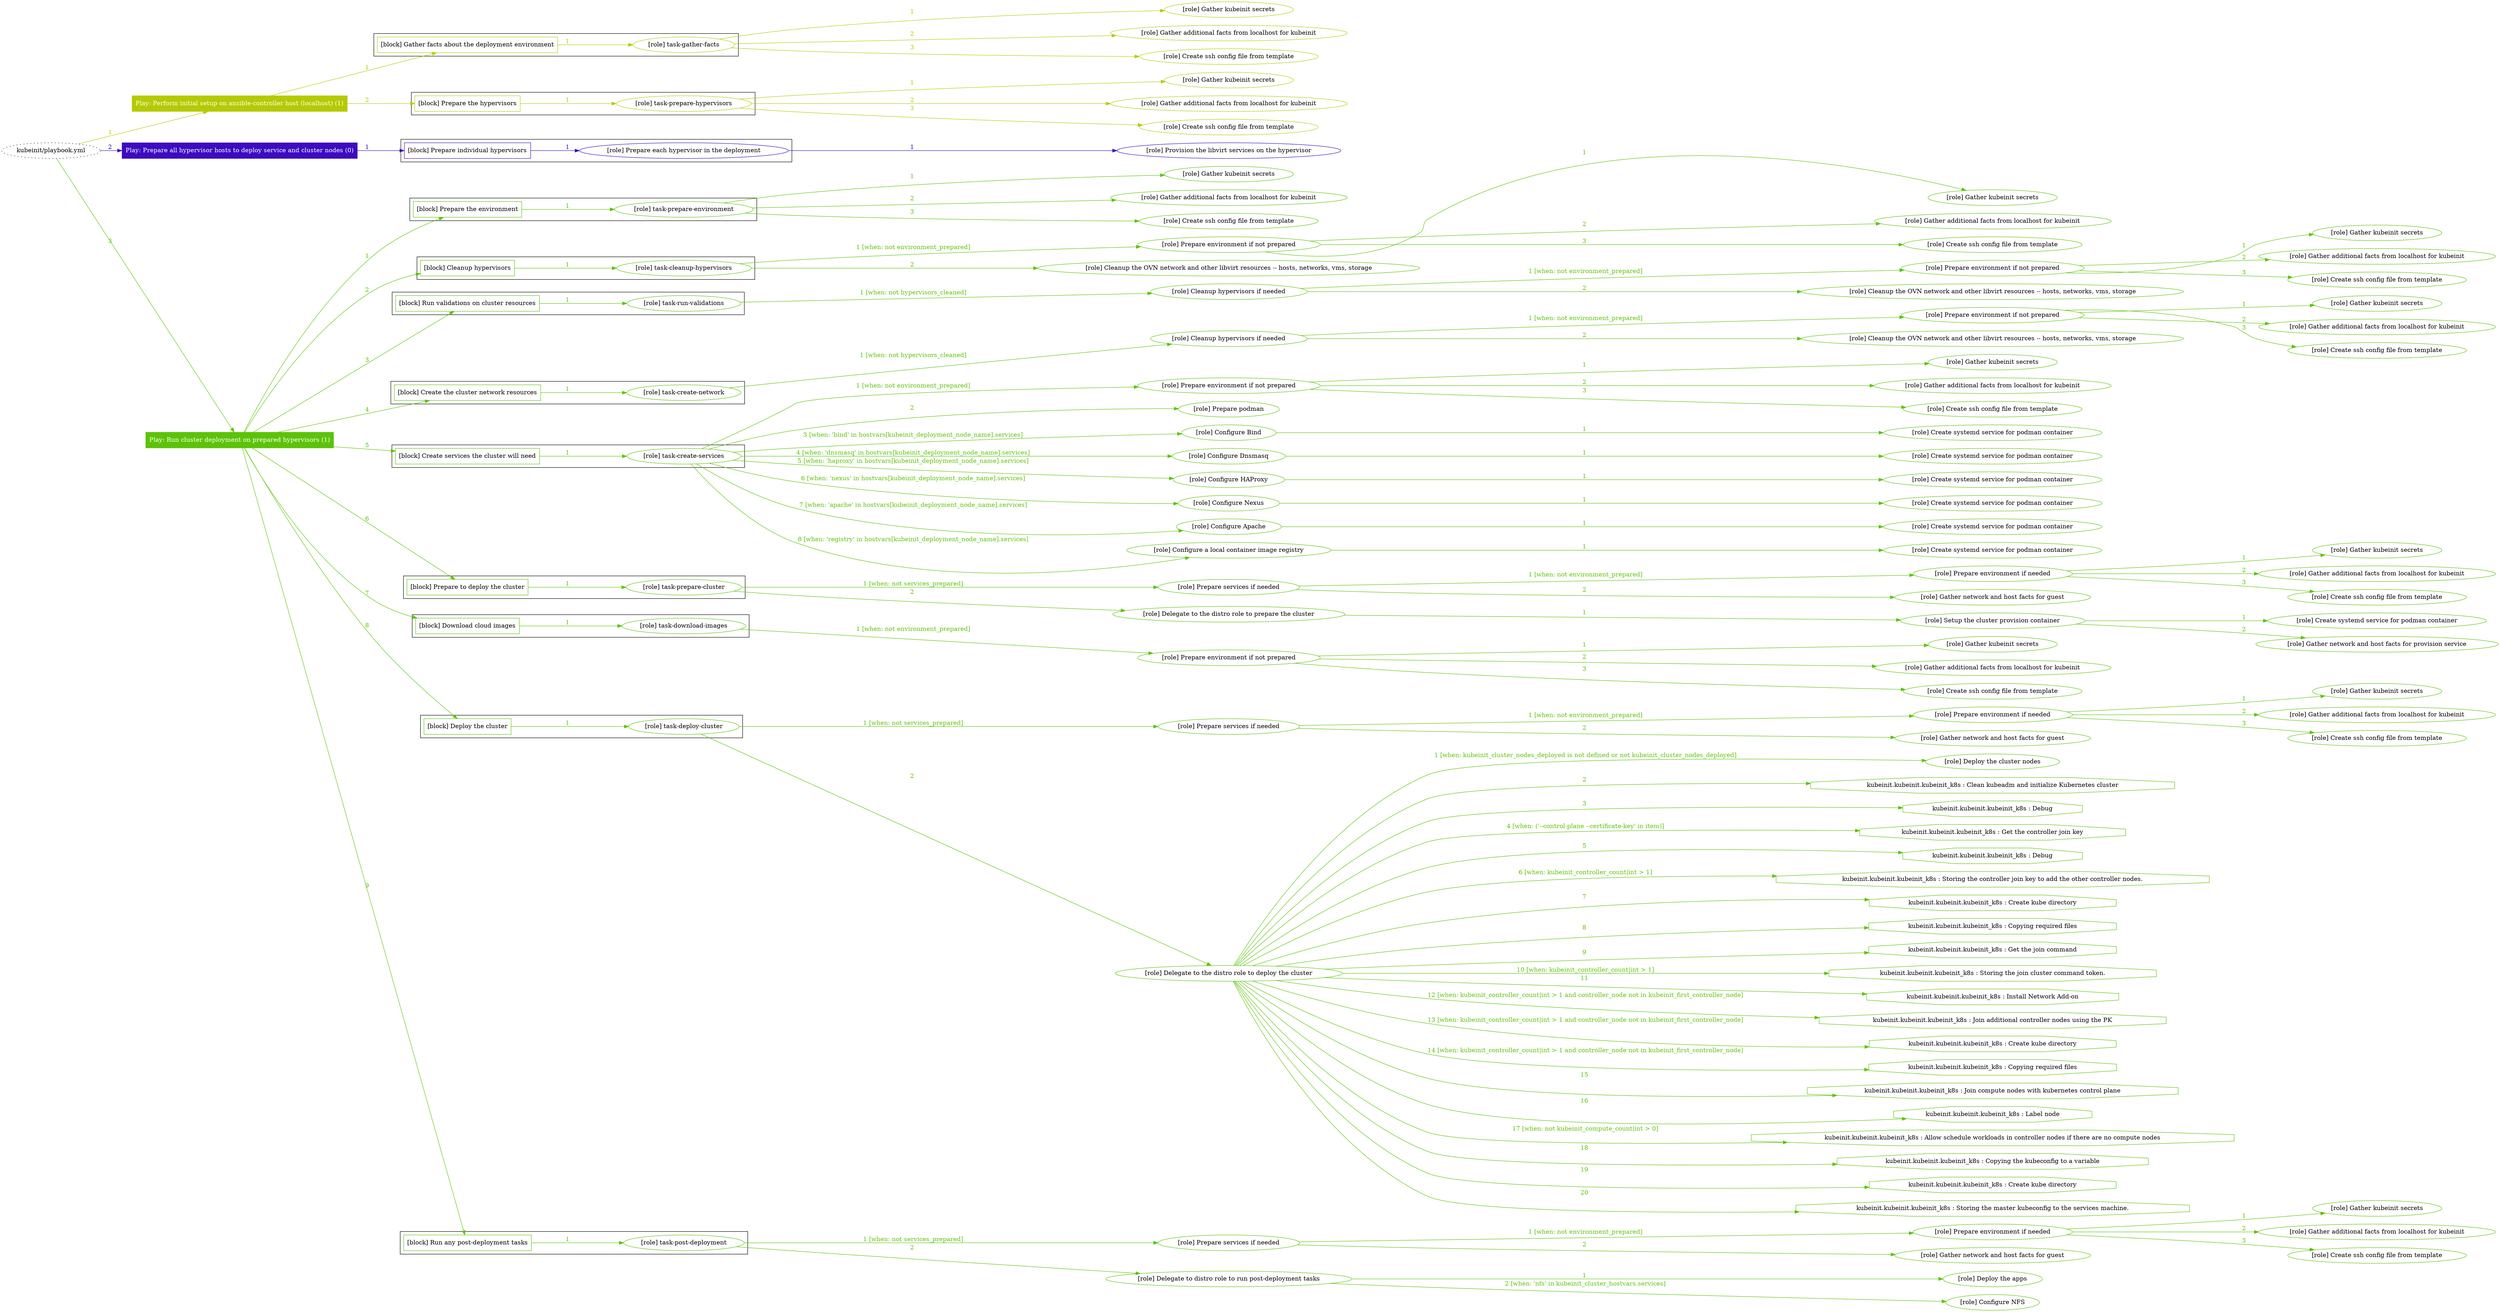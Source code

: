 digraph {
	graph [concentrate=true ordering=in rankdir=LR ratio=fill]
	edge [esep=5 sep=10]
	"kubeinit/playbook.yml" [URL="/home/runner/work/kubeinit/kubeinit/kubeinit/playbook.yml" id=playbook_d67e35fd style=dotted]
	play_34eeda12 [label="Play: Perform initial setup on ansible-controller host (localhost) (1)" URL="/home/runner/work/kubeinit/kubeinit/kubeinit/playbook.yml" color="#b5ca02" fontcolor="#ffffff" id=play_34eeda12 shape=box style=filled tooltip=localhost]
	"kubeinit/playbook.yml" -> play_34eeda12 [label="1 " color="#b5ca02" fontcolor="#b5ca02" id=edge_0e739d2d labeltooltip="1 " tooltip="1 "]
	subgraph "Gather kubeinit secrets" {
		role_72dc0226 [label="[role] Gather kubeinit secrets" URL="/home/runner/.ansible/collections/ansible_collections/kubeinit/kubeinit/roles/kubeinit_prepare/tasks/gather_kubeinit_facts.yml" color="#b5ca02" id=role_72dc0226 tooltip="Gather kubeinit secrets"]
	}
	subgraph "Gather additional facts from localhost for kubeinit" {
		role_628a9794 [label="[role] Gather additional facts from localhost for kubeinit" URL="/home/runner/.ansible/collections/ansible_collections/kubeinit/kubeinit/roles/kubeinit_prepare/tasks/gather_kubeinit_facts.yml" color="#b5ca02" id=role_628a9794 tooltip="Gather additional facts from localhost for kubeinit"]
	}
	subgraph "Create ssh config file from template" {
		role_984936a8 [label="[role] Create ssh config file from template" URL="/home/runner/.ansible/collections/ansible_collections/kubeinit/kubeinit/roles/kubeinit_prepare/tasks/gather_kubeinit_facts.yml" color="#b5ca02" id=role_984936a8 tooltip="Create ssh config file from template"]
	}
	subgraph "task-gather-facts" {
		role_2506a36b [label="[role] task-gather-facts" URL="/home/runner/work/kubeinit/kubeinit/kubeinit/playbook.yml" color="#b5ca02" id=role_2506a36b tooltip="task-gather-facts"]
		role_2506a36b -> role_72dc0226 [label="1 " color="#b5ca02" fontcolor="#b5ca02" id=edge_bb755b93 labeltooltip="1 " tooltip="1 "]
		role_2506a36b -> role_628a9794 [label="2 " color="#b5ca02" fontcolor="#b5ca02" id=edge_203e02ef labeltooltip="2 " tooltip="2 "]
		role_2506a36b -> role_984936a8 [label="3 " color="#b5ca02" fontcolor="#b5ca02" id=edge_5e68474c labeltooltip="3 " tooltip="3 "]
	}
	subgraph "Gather kubeinit secrets" {
		role_f95a143f [label="[role] Gather kubeinit secrets" URL="/home/runner/.ansible/collections/ansible_collections/kubeinit/kubeinit/roles/kubeinit_prepare/tasks/gather_kubeinit_facts.yml" color="#b5ca02" id=role_f95a143f tooltip="Gather kubeinit secrets"]
	}
	subgraph "Gather additional facts from localhost for kubeinit" {
		role_97464c5c [label="[role] Gather additional facts from localhost for kubeinit" URL="/home/runner/.ansible/collections/ansible_collections/kubeinit/kubeinit/roles/kubeinit_prepare/tasks/gather_kubeinit_facts.yml" color="#b5ca02" id=role_97464c5c tooltip="Gather additional facts from localhost for kubeinit"]
	}
	subgraph "Create ssh config file from template" {
		role_e9bab4b1 [label="[role] Create ssh config file from template" URL="/home/runner/.ansible/collections/ansible_collections/kubeinit/kubeinit/roles/kubeinit_prepare/tasks/gather_kubeinit_facts.yml" color="#b5ca02" id=role_e9bab4b1 tooltip="Create ssh config file from template"]
	}
	subgraph "task-prepare-hypervisors" {
		role_1fb68cb4 [label="[role] task-prepare-hypervisors" URL="/home/runner/work/kubeinit/kubeinit/kubeinit/playbook.yml" color="#b5ca02" id=role_1fb68cb4 tooltip="task-prepare-hypervisors"]
		role_1fb68cb4 -> role_f95a143f [label="1 " color="#b5ca02" fontcolor="#b5ca02" id=edge_40ac896f labeltooltip="1 " tooltip="1 "]
		role_1fb68cb4 -> role_97464c5c [label="2 " color="#b5ca02" fontcolor="#b5ca02" id=edge_6b26588b labeltooltip="2 " tooltip="2 "]
		role_1fb68cb4 -> role_e9bab4b1 [label="3 " color="#b5ca02" fontcolor="#b5ca02" id=edge_802f2692 labeltooltip="3 " tooltip="3 "]
	}
	subgraph "Play: Perform initial setup on ansible-controller host (localhost) (1)" {
		play_34eeda12 -> block_c8d52174 [label=1 color="#b5ca02" fontcolor="#b5ca02" id=edge_0d33b531 labeltooltip=1 tooltip=1]
		subgraph cluster_block_c8d52174 {
			block_c8d52174 [label="[block] Gather facts about the deployment environment" URL="/home/runner/work/kubeinit/kubeinit/kubeinit/playbook.yml" color="#b5ca02" id=block_c8d52174 labeltooltip="Gather facts about the deployment environment" shape=box tooltip="Gather facts about the deployment environment"]
			block_c8d52174 -> role_2506a36b [label="1 " color="#b5ca02" fontcolor="#b5ca02" id=edge_ea9517ea labeltooltip="1 " tooltip="1 "]
		}
		play_34eeda12 -> block_f6c8c185 [label=2 color="#b5ca02" fontcolor="#b5ca02" id=edge_1727ed03 labeltooltip=2 tooltip=2]
		subgraph cluster_block_f6c8c185 {
			block_f6c8c185 [label="[block] Prepare the hypervisors" URL="/home/runner/work/kubeinit/kubeinit/kubeinit/playbook.yml" color="#b5ca02" id=block_f6c8c185 labeltooltip="Prepare the hypervisors" shape=box tooltip="Prepare the hypervisors"]
			block_f6c8c185 -> role_1fb68cb4 [label="1 " color="#b5ca02" fontcolor="#b5ca02" id=edge_b729ac4a labeltooltip="1 " tooltip="1 "]
		}
	}
	play_82249c2e [label="Play: Prepare all hypervisor hosts to deploy service and cluster nodes (0)" URL="/home/runner/work/kubeinit/kubeinit/kubeinit/playbook.yml" color="#3d0bc1" fontcolor="#ffffff" id=play_82249c2e shape=box style=filled tooltip="Play: Prepare all hypervisor hosts to deploy service and cluster nodes (0)"]
	"kubeinit/playbook.yml" -> play_82249c2e [label="2 " color="#3d0bc1" fontcolor="#3d0bc1" id=edge_5897e955 labeltooltip="2 " tooltip="2 "]
	subgraph "Provision the libvirt services on the hypervisor" {
		role_ded7f31d [label="[role] Provision the libvirt services on the hypervisor" URL="/home/runner/.ansible/collections/ansible_collections/kubeinit/kubeinit/roles/kubeinit_prepare/tasks/prepare_hypervisor.yml" color="#3d0bc1" id=role_ded7f31d tooltip="Provision the libvirt services on the hypervisor"]
	}
	subgraph "Prepare each hypervisor in the deployment" {
		role_c658e54b [label="[role] Prepare each hypervisor in the deployment" URL="/home/runner/work/kubeinit/kubeinit/kubeinit/playbook.yml" color="#3d0bc1" id=role_c658e54b tooltip="Prepare each hypervisor in the deployment"]
		role_c658e54b -> role_ded7f31d [label="1 " color="#3d0bc1" fontcolor="#3d0bc1" id=edge_3ea5216d labeltooltip="1 " tooltip="1 "]
	}
	subgraph "Play: Prepare all hypervisor hosts to deploy service and cluster nodes (0)" {
		play_82249c2e -> block_ef569171 [label=1 color="#3d0bc1" fontcolor="#3d0bc1" id=edge_90fbffc5 labeltooltip=1 tooltip=1]
		subgraph cluster_block_ef569171 {
			block_ef569171 [label="[block] Prepare individual hypervisors" URL="/home/runner/work/kubeinit/kubeinit/kubeinit/playbook.yml" color="#3d0bc1" id=block_ef569171 labeltooltip="Prepare individual hypervisors" shape=box tooltip="Prepare individual hypervisors"]
			block_ef569171 -> role_c658e54b [label="1 " color="#3d0bc1" fontcolor="#3d0bc1" id=edge_cb483acf labeltooltip="1 " tooltip="1 "]
		}
	}
	play_21bc3451 [label="Play: Run cluster deployment on prepared hypervisors (1)" URL="/home/runner/work/kubeinit/kubeinit/kubeinit/playbook.yml" color="#5cc309" fontcolor="#ffffff" id=play_21bc3451 shape=box style=filled tooltip=localhost]
	"kubeinit/playbook.yml" -> play_21bc3451 [label="3 " color="#5cc309" fontcolor="#5cc309" id=edge_b59f9e61 labeltooltip="3 " tooltip="3 "]
	subgraph "Gather kubeinit secrets" {
		role_6678992d [label="[role] Gather kubeinit secrets" URL="/home/runner/.ansible/collections/ansible_collections/kubeinit/kubeinit/roles/kubeinit_prepare/tasks/gather_kubeinit_facts.yml" color="#5cc309" id=role_6678992d tooltip="Gather kubeinit secrets"]
	}
	subgraph "Gather additional facts from localhost for kubeinit" {
		role_1192d460 [label="[role] Gather additional facts from localhost for kubeinit" URL="/home/runner/.ansible/collections/ansible_collections/kubeinit/kubeinit/roles/kubeinit_prepare/tasks/gather_kubeinit_facts.yml" color="#5cc309" id=role_1192d460 tooltip="Gather additional facts from localhost for kubeinit"]
	}
	subgraph "Create ssh config file from template" {
		role_4bf8a8c7 [label="[role] Create ssh config file from template" URL="/home/runner/.ansible/collections/ansible_collections/kubeinit/kubeinit/roles/kubeinit_prepare/tasks/gather_kubeinit_facts.yml" color="#5cc309" id=role_4bf8a8c7 tooltip="Create ssh config file from template"]
	}
	subgraph "task-prepare-environment" {
		role_a4409925 [label="[role] task-prepare-environment" URL="/home/runner/work/kubeinit/kubeinit/kubeinit/playbook.yml" color="#5cc309" id=role_a4409925 tooltip="task-prepare-environment"]
		role_a4409925 -> role_6678992d [label="1 " color="#5cc309" fontcolor="#5cc309" id=edge_c50da857 labeltooltip="1 " tooltip="1 "]
		role_a4409925 -> role_1192d460 [label="2 " color="#5cc309" fontcolor="#5cc309" id=edge_cbf1b3e1 labeltooltip="2 " tooltip="2 "]
		role_a4409925 -> role_4bf8a8c7 [label="3 " color="#5cc309" fontcolor="#5cc309" id=edge_f7cddf9e labeltooltip="3 " tooltip="3 "]
	}
	subgraph "Gather kubeinit secrets" {
		role_c504c4a9 [label="[role] Gather kubeinit secrets" URL="/home/runner/.ansible/collections/ansible_collections/kubeinit/kubeinit/roles/kubeinit_prepare/tasks/gather_kubeinit_facts.yml" color="#5cc309" id=role_c504c4a9 tooltip="Gather kubeinit secrets"]
	}
	subgraph "Gather additional facts from localhost for kubeinit" {
		role_241aecf9 [label="[role] Gather additional facts from localhost for kubeinit" URL="/home/runner/.ansible/collections/ansible_collections/kubeinit/kubeinit/roles/kubeinit_prepare/tasks/gather_kubeinit_facts.yml" color="#5cc309" id=role_241aecf9 tooltip="Gather additional facts from localhost for kubeinit"]
	}
	subgraph "Create ssh config file from template" {
		role_b536fbaf [label="[role] Create ssh config file from template" URL="/home/runner/.ansible/collections/ansible_collections/kubeinit/kubeinit/roles/kubeinit_prepare/tasks/gather_kubeinit_facts.yml" color="#5cc309" id=role_b536fbaf tooltip="Create ssh config file from template"]
	}
	subgraph "Prepare environment if not prepared" {
		role_39a9daaf [label="[role] Prepare environment if not prepared" URL="/home/runner/.ansible/collections/ansible_collections/kubeinit/kubeinit/roles/kubeinit_prepare/tasks/cleanup_hypervisors.yml" color="#5cc309" id=role_39a9daaf tooltip="Prepare environment if not prepared"]
		role_39a9daaf -> role_c504c4a9 [label="1 " color="#5cc309" fontcolor="#5cc309" id=edge_46713f90 labeltooltip="1 " tooltip="1 "]
		role_39a9daaf -> role_241aecf9 [label="2 " color="#5cc309" fontcolor="#5cc309" id=edge_d92db303 labeltooltip="2 " tooltip="2 "]
		role_39a9daaf -> role_b536fbaf [label="3 " color="#5cc309" fontcolor="#5cc309" id=edge_e9b40e4e labeltooltip="3 " tooltip="3 "]
	}
	subgraph "Cleanup the OVN network and other libvirt resources -- hosts, networks, vms, storage" {
		role_c53bf033 [label="[role] Cleanup the OVN network and other libvirt resources -- hosts, networks, vms, storage" URL="/home/runner/.ansible/collections/ansible_collections/kubeinit/kubeinit/roles/kubeinit_prepare/tasks/cleanup_hypervisors.yml" color="#5cc309" id=role_c53bf033 tooltip="Cleanup the OVN network and other libvirt resources -- hosts, networks, vms, storage"]
	}
	subgraph "task-cleanup-hypervisors" {
		role_edf6bdf9 [label="[role] task-cleanup-hypervisors" URL="/home/runner/work/kubeinit/kubeinit/kubeinit/playbook.yml" color="#5cc309" id=role_edf6bdf9 tooltip="task-cleanup-hypervisors"]
		role_edf6bdf9 -> role_39a9daaf [label="1 [when: not environment_prepared]" color="#5cc309" fontcolor="#5cc309" id=edge_e038aa0f labeltooltip="1 [when: not environment_prepared]" tooltip="1 [when: not environment_prepared]"]
		role_edf6bdf9 -> role_c53bf033 [label="2 " color="#5cc309" fontcolor="#5cc309" id=edge_fd55f709 labeltooltip="2 " tooltip="2 "]
	}
	subgraph "Gather kubeinit secrets" {
		role_a314677e [label="[role] Gather kubeinit secrets" URL="/home/runner/.ansible/collections/ansible_collections/kubeinit/kubeinit/roles/kubeinit_prepare/tasks/gather_kubeinit_facts.yml" color="#5cc309" id=role_a314677e tooltip="Gather kubeinit secrets"]
	}
	subgraph "Gather additional facts from localhost for kubeinit" {
		role_fbd28b42 [label="[role] Gather additional facts from localhost for kubeinit" URL="/home/runner/.ansible/collections/ansible_collections/kubeinit/kubeinit/roles/kubeinit_prepare/tasks/gather_kubeinit_facts.yml" color="#5cc309" id=role_fbd28b42 tooltip="Gather additional facts from localhost for kubeinit"]
	}
	subgraph "Create ssh config file from template" {
		role_df255c85 [label="[role] Create ssh config file from template" URL="/home/runner/.ansible/collections/ansible_collections/kubeinit/kubeinit/roles/kubeinit_prepare/tasks/gather_kubeinit_facts.yml" color="#5cc309" id=role_df255c85 tooltip="Create ssh config file from template"]
	}
	subgraph "Prepare environment if not prepared" {
		role_8aedda95 [label="[role] Prepare environment if not prepared" URL="/home/runner/.ansible/collections/ansible_collections/kubeinit/kubeinit/roles/kubeinit_prepare/tasks/cleanup_hypervisors.yml" color="#5cc309" id=role_8aedda95 tooltip="Prepare environment if not prepared"]
		role_8aedda95 -> role_a314677e [label="1 " color="#5cc309" fontcolor="#5cc309" id=edge_56f199fa labeltooltip="1 " tooltip="1 "]
		role_8aedda95 -> role_fbd28b42 [label="2 " color="#5cc309" fontcolor="#5cc309" id=edge_57b8c118 labeltooltip="2 " tooltip="2 "]
		role_8aedda95 -> role_df255c85 [label="3 " color="#5cc309" fontcolor="#5cc309" id=edge_215a5fdd labeltooltip="3 " tooltip="3 "]
	}
	subgraph "Cleanup the OVN network and other libvirt resources -- hosts, networks, vms, storage" {
		role_5e24473d [label="[role] Cleanup the OVN network and other libvirt resources -- hosts, networks, vms, storage" URL="/home/runner/.ansible/collections/ansible_collections/kubeinit/kubeinit/roles/kubeinit_prepare/tasks/cleanup_hypervisors.yml" color="#5cc309" id=role_5e24473d tooltip="Cleanup the OVN network and other libvirt resources -- hosts, networks, vms, storage"]
	}
	subgraph "Cleanup hypervisors if needed" {
		role_ee8a3279 [label="[role] Cleanup hypervisors if needed" URL="/home/runner/.ansible/collections/ansible_collections/kubeinit/kubeinit/roles/kubeinit_validations/tasks/main.yml" color="#5cc309" id=role_ee8a3279 tooltip="Cleanup hypervisors if needed"]
		role_ee8a3279 -> role_8aedda95 [label="1 [when: not environment_prepared]" color="#5cc309" fontcolor="#5cc309" id=edge_f700ba11 labeltooltip="1 [when: not environment_prepared]" tooltip="1 [when: not environment_prepared]"]
		role_ee8a3279 -> role_5e24473d [label="2 " color="#5cc309" fontcolor="#5cc309" id=edge_8af28d3b labeltooltip="2 " tooltip="2 "]
	}
	subgraph "task-run-validations" {
		role_f1db8ed2 [label="[role] task-run-validations" URL="/home/runner/work/kubeinit/kubeinit/kubeinit/playbook.yml" color="#5cc309" id=role_f1db8ed2 tooltip="task-run-validations"]
		role_f1db8ed2 -> role_ee8a3279 [label="1 [when: not hypervisors_cleaned]" color="#5cc309" fontcolor="#5cc309" id=edge_da80de51 labeltooltip="1 [when: not hypervisors_cleaned]" tooltip="1 [when: not hypervisors_cleaned]"]
	}
	subgraph "Gather kubeinit secrets" {
		role_57bace43 [label="[role] Gather kubeinit secrets" URL="/home/runner/.ansible/collections/ansible_collections/kubeinit/kubeinit/roles/kubeinit_prepare/tasks/gather_kubeinit_facts.yml" color="#5cc309" id=role_57bace43 tooltip="Gather kubeinit secrets"]
	}
	subgraph "Gather additional facts from localhost for kubeinit" {
		role_b5a4850c [label="[role] Gather additional facts from localhost for kubeinit" URL="/home/runner/.ansible/collections/ansible_collections/kubeinit/kubeinit/roles/kubeinit_prepare/tasks/gather_kubeinit_facts.yml" color="#5cc309" id=role_b5a4850c tooltip="Gather additional facts from localhost for kubeinit"]
	}
	subgraph "Create ssh config file from template" {
		role_2e85309e [label="[role] Create ssh config file from template" URL="/home/runner/.ansible/collections/ansible_collections/kubeinit/kubeinit/roles/kubeinit_prepare/tasks/gather_kubeinit_facts.yml" color="#5cc309" id=role_2e85309e tooltip="Create ssh config file from template"]
	}
	subgraph "Prepare environment if not prepared" {
		role_c58b9b63 [label="[role] Prepare environment if not prepared" URL="/home/runner/.ansible/collections/ansible_collections/kubeinit/kubeinit/roles/kubeinit_prepare/tasks/cleanup_hypervisors.yml" color="#5cc309" id=role_c58b9b63 tooltip="Prepare environment if not prepared"]
		role_c58b9b63 -> role_57bace43 [label="1 " color="#5cc309" fontcolor="#5cc309" id=edge_fecfd176 labeltooltip="1 " tooltip="1 "]
		role_c58b9b63 -> role_b5a4850c [label="2 " color="#5cc309" fontcolor="#5cc309" id=edge_fae098c3 labeltooltip="2 " tooltip="2 "]
		role_c58b9b63 -> role_2e85309e [label="3 " color="#5cc309" fontcolor="#5cc309" id=edge_b048ddcc labeltooltip="3 " tooltip="3 "]
	}
	subgraph "Cleanup the OVN network and other libvirt resources -- hosts, networks, vms, storage" {
		role_62622ca4 [label="[role] Cleanup the OVN network and other libvirt resources -- hosts, networks, vms, storage" URL="/home/runner/.ansible/collections/ansible_collections/kubeinit/kubeinit/roles/kubeinit_prepare/tasks/cleanup_hypervisors.yml" color="#5cc309" id=role_62622ca4 tooltip="Cleanup the OVN network and other libvirt resources -- hosts, networks, vms, storage"]
	}
	subgraph "Cleanup hypervisors if needed" {
		role_f43a56f1 [label="[role] Cleanup hypervisors if needed" URL="/home/runner/.ansible/collections/ansible_collections/kubeinit/kubeinit/roles/kubeinit_libvirt/tasks/create_network.yml" color="#5cc309" id=role_f43a56f1 tooltip="Cleanup hypervisors if needed"]
		role_f43a56f1 -> role_c58b9b63 [label="1 [when: not environment_prepared]" color="#5cc309" fontcolor="#5cc309" id=edge_c28edb3c labeltooltip="1 [when: not environment_prepared]" tooltip="1 [when: not environment_prepared]"]
		role_f43a56f1 -> role_62622ca4 [label="2 " color="#5cc309" fontcolor="#5cc309" id=edge_52a5d02e labeltooltip="2 " tooltip="2 "]
	}
	subgraph "task-create-network" {
		role_4d9a8f1d [label="[role] task-create-network" URL="/home/runner/work/kubeinit/kubeinit/kubeinit/playbook.yml" color="#5cc309" id=role_4d9a8f1d tooltip="task-create-network"]
		role_4d9a8f1d -> role_f43a56f1 [label="1 [when: not hypervisors_cleaned]" color="#5cc309" fontcolor="#5cc309" id=edge_32ca4909 labeltooltip="1 [when: not hypervisors_cleaned]" tooltip="1 [when: not hypervisors_cleaned]"]
	}
	subgraph "Gather kubeinit secrets" {
		role_df1af6e7 [label="[role] Gather kubeinit secrets" URL="/home/runner/.ansible/collections/ansible_collections/kubeinit/kubeinit/roles/kubeinit_prepare/tasks/gather_kubeinit_facts.yml" color="#5cc309" id=role_df1af6e7 tooltip="Gather kubeinit secrets"]
	}
	subgraph "Gather additional facts from localhost for kubeinit" {
		role_0c5f2049 [label="[role] Gather additional facts from localhost for kubeinit" URL="/home/runner/.ansible/collections/ansible_collections/kubeinit/kubeinit/roles/kubeinit_prepare/tasks/gather_kubeinit_facts.yml" color="#5cc309" id=role_0c5f2049 tooltip="Gather additional facts from localhost for kubeinit"]
	}
	subgraph "Create ssh config file from template" {
		role_ca6b267b [label="[role] Create ssh config file from template" URL="/home/runner/.ansible/collections/ansible_collections/kubeinit/kubeinit/roles/kubeinit_prepare/tasks/gather_kubeinit_facts.yml" color="#5cc309" id=role_ca6b267b tooltip="Create ssh config file from template"]
	}
	subgraph "Prepare environment if not prepared" {
		role_d6e96449 [label="[role] Prepare environment if not prepared" URL="/home/runner/.ansible/collections/ansible_collections/kubeinit/kubeinit/roles/kubeinit_services/tasks/main.yml" color="#5cc309" id=role_d6e96449 tooltip="Prepare environment if not prepared"]
		role_d6e96449 -> role_df1af6e7 [label="1 " color="#5cc309" fontcolor="#5cc309" id=edge_be1755f8 labeltooltip="1 " tooltip="1 "]
		role_d6e96449 -> role_0c5f2049 [label="2 " color="#5cc309" fontcolor="#5cc309" id=edge_2853fa93 labeltooltip="2 " tooltip="2 "]
		role_d6e96449 -> role_ca6b267b [label="3 " color="#5cc309" fontcolor="#5cc309" id=edge_b0b77150 labeltooltip="3 " tooltip="3 "]
	}
	subgraph "Prepare podman" {
		role_fe41a41c [label="[role] Prepare podman" URL="/home/runner/.ansible/collections/ansible_collections/kubeinit/kubeinit/roles/kubeinit_services/tasks/00_create_service_pod.yml" color="#5cc309" id=role_fe41a41c tooltip="Prepare podman"]
	}
	subgraph "Create systemd service for podman container" {
		role_9b14779c [label="[role] Create systemd service for podman container" URL="/home/runner/.ansible/collections/ansible_collections/kubeinit/kubeinit/roles/kubeinit_bind/tasks/main.yml" color="#5cc309" id=role_9b14779c tooltip="Create systemd service for podman container"]
	}
	subgraph "Configure Bind" {
		role_182dcf27 [label="[role] Configure Bind" URL="/home/runner/.ansible/collections/ansible_collections/kubeinit/kubeinit/roles/kubeinit_services/tasks/start_services_containers.yml" color="#5cc309" id=role_182dcf27 tooltip="Configure Bind"]
		role_182dcf27 -> role_9b14779c [label="1 " color="#5cc309" fontcolor="#5cc309" id=edge_6ebb8649 labeltooltip="1 " tooltip="1 "]
	}
	subgraph "Create systemd service for podman container" {
		role_f825f422 [label="[role] Create systemd service for podman container" URL="/home/runner/.ansible/collections/ansible_collections/kubeinit/kubeinit/roles/kubeinit_dnsmasq/tasks/main.yml" color="#5cc309" id=role_f825f422 tooltip="Create systemd service for podman container"]
	}
	subgraph "Configure Dnsmasq" {
		role_08212a7b [label="[role] Configure Dnsmasq" URL="/home/runner/.ansible/collections/ansible_collections/kubeinit/kubeinit/roles/kubeinit_services/tasks/start_services_containers.yml" color="#5cc309" id=role_08212a7b tooltip="Configure Dnsmasq"]
		role_08212a7b -> role_f825f422 [label="1 " color="#5cc309" fontcolor="#5cc309" id=edge_6fb53ce7 labeltooltip="1 " tooltip="1 "]
	}
	subgraph "Create systemd service for podman container" {
		role_937b10f5 [label="[role] Create systemd service for podman container" URL="/home/runner/.ansible/collections/ansible_collections/kubeinit/kubeinit/roles/kubeinit_haproxy/tasks/main.yml" color="#5cc309" id=role_937b10f5 tooltip="Create systemd service for podman container"]
	}
	subgraph "Configure HAProxy" {
		role_b05f56c4 [label="[role] Configure HAProxy" URL="/home/runner/.ansible/collections/ansible_collections/kubeinit/kubeinit/roles/kubeinit_services/tasks/start_services_containers.yml" color="#5cc309" id=role_b05f56c4 tooltip="Configure HAProxy"]
		role_b05f56c4 -> role_937b10f5 [label="1 " color="#5cc309" fontcolor="#5cc309" id=edge_dc4c7b64 labeltooltip="1 " tooltip="1 "]
	}
	subgraph "Create systemd service for podman container" {
		role_df24b602 [label="[role] Create systemd service for podman container" URL="/home/runner/.ansible/collections/ansible_collections/kubeinit/kubeinit/roles/kubeinit_nexus/tasks/main.yml" color="#5cc309" id=role_df24b602 tooltip="Create systemd service for podman container"]
	}
	subgraph "Configure Nexus" {
		role_04f5f35e [label="[role] Configure Nexus" URL="/home/runner/.ansible/collections/ansible_collections/kubeinit/kubeinit/roles/kubeinit_services/tasks/start_services_containers.yml" color="#5cc309" id=role_04f5f35e tooltip="Configure Nexus"]
		role_04f5f35e -> role_df24b602 [label="1 " color="#5cc309" fontcolor="#5cc309" id=edge_5d9c75a3 labeltooltip="1 " tooltip="1 "]
	}
	subgraph "Create systemd service for podman container" {
		role_be1ef014 [label="[role] Create systemd service for podman container" URL="/home/runner/.ansible/collections/ansible_collections/kubeinit/kubeinit/roles/kubeinit_apache/tasks/main.yml" color="#5cc309" id=role_be1ef014 tooltip="Create systemd service for podman container"]
	}
	subgraph "Configure Apache" {
		role_afa7e3f2 [label="[role] Configure Apache" URL="/home/runner/.ansible/collections/ansible_collections/kubeinit/kubeinit/roles/kubeinit_services/tasks/start_services_containers.yml" color="#5cc309" id=role_afa7e3f2 tooltip="Configure Apache"]
		role_afa7e3f2 -> role_be1ef014 [label="1 " color="#5cc309" fontcolor="#5cc309" id=edge_2bc7c907 labeltooltip="1 " tooltip="1 "]
	}
	subgraph "Create systemd service for podman container" {
		role_68a1770d [label="[role] Create systemd service for podman container" URL="/home/runner/.ansible/collections/ansible_collections/kubeinit/kubeinit/roles/kubeinit_registry/tasks/main.yml" color="#5cc309" id=role_68a1770d tooltip="Create systemd service for podman container"]
	}
	subgraph "Configure a local container image registry" {
		role_89c92a73 [label="[role] Configure a local container image registry" URL="/home/runner/.ansible/collections/ansible_collections/kubeinit/kubeinit/roles/kubeinit_services/tasks/start_services_containers.yml" color="#5cc309" id=role_89c92a73 tooltip="Configure a local container image registry"]
		role_89c92a73 -> role_68a1770d [label="1 " color="#5cc309" fontcolor="#5cc309" id=edge_c240eaed labeltooltip="1 " tooltip="1 "]
	}
	subgraph "task-create-services" {
		role_716b9799 [label="[role] task-create-services" URL="/home/runner/work/kubeinit/kubeinit/kubeinit/playbook.yml" color="#5cc309" id=role_716b9799 tooltip="task-create-services"]
		role_716b9799 -> role_d6e96449 [label="1 [when: not environment_prepared]" color="#5cc309" fontcolor="#5cc309" id=edge_949625bd labeltooltip="1 [when: not environment_prepared]" tooltip="1 [when: not environment_prepared]"]
		role_716b9799 -> role_fe41a41c [label="2 " color="#5cc309" fontcolor="#5cc309" id=edge_9a84dcf8 labeltooltip="2 " tooltip="2 "]
		role_716b9799 -> role_182dcf27 [label="3 [when: 'bind' in hostvars[kubeinit_deployment_node_name].services]" color="#5cc309" fontcolor="#5cc309" id=edge_dc57b593 labeltooltip="3 [when: 'bind' in hostvars[kubeinit_deployment_node_name].services]" tooltip="3 [when: 'bind' in hostvars[kubeinit_deployment_node_name].services]"]
		role_716b9799 -> role_08212a7b [label="4 [when: 'dnsmasq' in hostvars[kubeinit_deployment_node_name].services]" color="#5cc309" fontcolor="#5cc309" id=edge_c68a5ce2 labeltooltip="4 [when: 'dnsmasq' in hostvars[kubeinit_deployment_node_name].services]" tooltip="4 [when: 'dnsmasq' in hostvars[kubeinit_deployment_node_name].services]"]
		role_716b9799 -> role_b05f56c4 [label="5 [when: 'haproxy' in hostvars[kubeinit_deployment_node_name].services]" color="#5cc309" fontcolor="#5cc309" id=edge_eda859cc labeltooltip="5 [when: 'haproxy' in hostvars[kubeinit_deployment_node_name].services]" tooltip="5 [when: 'haproxy' in hostvars[kubeinit_deployment_node_name].services]"]
		role_716b9799 -> role_04f5f35e [label="6 [when: 'nexus' in hostvars[kubeinit_deployment_node_name].services]" color="#5cc309" fontcolor="#5cc309" id=edge_41e4c77d labeltooltip="6 [when: 'nexus' in hostvars[kubeinit_deployment_node_name].services]" tooltip="6 [when: 'nexus' in hostvars[kubeinit_deployment_node_name].services]"]
		role_716b9799 -> role_afa7e3f2 [label="7 [when: 'apache' in hostvars[kubeinit_deployment_node_name].services]" color="#5cc309" fontcolor="#5cc309" id=edge_a8c88039 labeltooltip="7 [when: 'apache' in hostvars[kubeinit_deployment_node_name].services]" tooltip="7 [when: 'apache' in hostvars[kubeinit_deployment_node_name].services]"]
		role_716b9799 -> role_89c92a73 [label="8 [when: 'registry' in hostvars[kubeinit_deployment_node_name].services]" color="#5cc309" fontcolor="#5cc309" id=edge_ea75d531 labeltooltip="8 [when: 'registry' in hostvars[kubeinit_deployment_node_name].services]" tooltip="8 [when: 'registry' in hostvars[kubeinit_deployment_node_name].services]"]
	}
	subgraph "Gather kubeinit secrets" {
		role_d8e39a3b [label="[role] Gather kubeinit secrets" URL="/home/runner/.ansible/collections/ansible_collections/kubeinit/kubeinit/roles/kubeinit_prepare/tasks/gather_kubeinit_facts.yml" color="#5cc309" id=role_d8e39a3b tooltip="Gather kubeinit secrets"]
	}
	subgraph "Gather additional facts from localhost for kubeinit" {
		role_cb4df269 [label="[role] Gather additional facts from localhost for kubeinit" URL="/home/runner/.ansible/collections/ansible_collections/kubeinit/kubeinit/roles/kubeinit_prepare/tasks/gather_kubeinit_facts.yml" color="#5cc309" id=role_cb4df269 tooltip="Gather additional facts from localhost for kubeinit"]
	}
	subgraph "Create ssh config file from template" {
		role_93143355 [label="[role] Create ssh config file from template" URL="/home/runner/.ansible/collections/ansible_collections/kubeinit/kubeinit/roles/kubeinit_prepare/tasks/gather_kubeinit_facts.yml" color="#5cc309" id=role_93143355 tooltip="Create ssh config file from template"]
	}
	subgraph "Prepare environment if needed" {
		role_be27b7ff [label="[role] Prepare environment if needed" URL="/home/runner/.ansible/collections/ansible_collections/kubeinit/kubeinit/roles/kubeinit_services/tasks/prepare_services.yml" color="#5cc309" id=role_be27b7ff tooltip="Prepare environment if needed"]
		role_be27b7ff -> role_d8e39a3b [label="1 " color="#5cc309" fontcolor="#5cc309" id=edge_d86ef8d9 labeltooltip="1 " tooltip="1 "]
		role_be27b7ff -> role_cb4df269 [label="2 " color="#5cc309" fontcolor="#5cc309" id=edge_84d58eed labeltooltip="2 " tooltip="2 "]
		role_be27b7ff -> role_93143355 [label="3 " color="#5cc309" fontcolor="#5cc309" id=edge_923a23f8 labeltooltip="3 " tooltip="3 "]
	}
	subgraph "Gather network and host facts for guest" {
		role_20cc3a75 [label="[role] Gather network and host facts for guest" URL="/home/runner/.ansible/collections/ansible_collections/kubeinit/kubeinit/roles/kubeinit_services/tasks/prepare_services.yml" color="#5cc309" id=role_20cc3a75 tooltip="Gather network and host facts for guest"]
	}
	subgraph "Prepare services if needed" {
		role_42c64430 [label="[role] Prepare services if needed" URL="/home/runner/.ansible/collections/ansible_collections/kubeinit/kubeinit/roles/kubeinit_prepare/tasks/prepare_cluster.yml" color="#5cc309" id=role_42c64430 tooltip="Prepare services if needed"]
		role_42c64430 -> role_be27b7ff [label="1 [when: not environment_prepared]" color="#5cc309" fontcolor="#5cc309" id=edge_ed3917cb labeltooltip="1 [when: not environment_prepared]" tooltip="1 [when: not environment_prepared]"]
		role_42c64430 -> role_20cc3a75 [label="2 " color="#5cc309" fontcolor="#5cc309" id=edge_4b4fe422 labeltooltip="2 " tooltip="2 "]
	}
	subgraph "Create systemd service for podman container" {
		role_80b0c6f5 [label="[role] Create systemd service for podman container" URL="/home/runner/.ansible/collections/ansible_collections/kubeinit/kubeinit/roles/kubeinit_services/tasks/create_provision_container.yml" color="#5cc309" id=role_80b0c6f5 tooltip="Create systemd service for podman container"]
	}
	subgraph "Gather network and host facts for provision service" {
		role_198d8b03 [label="[role] Gather network and host facts for provision service" URL="/home/runner/.ansible/collections/ansible_collections/kubeinit/kubeinit/roles/kubeinit_services/tasks/create_provision_container.yml" color="#5cc309" id=role_198d8b03 tooltip="Gather network and host facts for provision service"]
	}
	subgraph "Setup the cluster provision container" {
		role_60ab1bfa [label="[role] Setup the cluster provision container" URL="/home/runner/.ansible/collections/ansible_collections/kubeinit/kubeinit/roles/kubeinit_k8s/tasks/prepare_cluster.yml" color="#5cc309" id=role_60ab1bfa tooltip="Setup the cluster provision container"]
		role_60ab1bfa -> role_80b0c6f5 [label="1 " color="#5cc309" fontcolor="#5cc309" id=edge_7bd04cf2 labeltooltip="1 " tooltip="1 "]
		role_60ab1bfa -> role_198d8b03 [label="2 " color="#5cc309" fontcolor="#5cc309" id=edge_e892929a labeltooltip="2 " tooltip="2 "]
	}
	subgraph "Delegate to the distro role to prepare the cluster" {
		role_9b1fef75 [label="[role] Delegate to the distro role to prepare the cluster" URL="/home/runner/.ansible/collections/ansible_collections/kubeinit/kubeinit/roles/kubeinit_prepare/tasks/prepare_cluster.yml" color="#5cc309" id=role_9b1fef75 tooltip="Delegate to the distro role to prepare the cluster"]
		role_9b1fef75 -> role_60ab1bfa [label="1 " color="#5cc309" fontcolor="#5cc309" id=edge_9d10b948 labeltooltip="1 " tooltip="1 "]
	}
	subgraph "task-prepare-cluster" {
		role_1bc1fd9e [label="[role] task-prepare-cluster" URL="/home/runner/work/kubeinit/kubeinit/kubeinit/playbook.yml" color="#5cc309" id=role_1bc1fd9e tooltip="task-prepare-cluster"]
		role_1bc1fd9e -> role_42c64430 [label="1 [when: not services_prepared]" color="#5cc309" fontcolor="#5cc309" id=edge_771ea870 labeltooltip="1 [when: not services_prepared]" tooltip="1 [when: not services_prepared]"]
		role_1bc1fd9e -> role_9b1fef75 [label="2 " color="#5cc309" fontcolor="#5cc309" id=edge_6025337b labeltooltip="2 " tooltip="2 "]
	}
	subgraph "Gather kubeinit secrets" {
		role_57a3bc3a [label="[role] Gather kubeinit secrets" URL="/home/runner/.ansible/collections/ansible_collections/kubeinit/kubeinit/roles/kubeinit_prepare/tasks/gather_kubeinit_facts.yml" color="#5cc309" id=role_57a3bc3a tooltip="Gather kubeinit secrets"]
	}
	subgraph "Gather additional facts from localhost for kubeinit" {
		role_4a634f3c [label="[role] Gather additional facts from localhost for kubeinit" URL="/home/runner/.ansible/collections/ansible_collections/kubeinit/kubeinit/roles/kubeinit_prepare/tasks/gather_kubeinit_facts.yml" color="#5cc309" id=role_4a634f3c tooltip="Gather additional facts from localhost for kubeinit"]
	}
	subgraph "Create ssh config file from template" {
		role_8d2e219b [label="[role] Create ssh config file from template" URL="/home/runner/.ansible/collections/ansible_collections/kubeinit/kubeinit/roles/kubeinit_prepare/tasks/gather_kubeinit_facts.yml" color="#5cc309" id=role_8d2e219b tooltip="Create ssh config file from template"]
	}
	subgraph "Prepare environment if not prepared" {
		role_ae262571 [label="[role] Prepare environment if not prepared" URL="/home/runner/.ansible/collections/ansible_collections/kubeinit/kubeinit/roles/kubeinit_libvirt/tasks/download_cloud_images.yml" color="#5cc309" id=role_ae262571 tooltip="Prepare environment if not prepared"]
		role_ae262571 -> role_57a3bc3a [label="1 " color="#5cc309" fontcolor="#5cc309" id=edge_2ae8d28e labeltooltip="1 " tooltip="1 "]
		role_ae262571 -> role_4a634f3c [label="2 " color="#5cc309" fontcolor="#5cc309" id=edge_787eb37b labeltooltip="2 " tooltip="2 "]
		role_ae262571 -> role_8d2e219b [label="3 " color="#5cc309" fontcolor="#5cc309" id=edge_ec396b97 labeltooltip="3 " tooltip="3 "]
	}
	subgraph "task-download-images" {
		role_082f62db [label="[role] task-download-images" URL="/home/runner/work/kubeinit/kubeinit/kubeinit/playbook.yml" color="#5cc309" id=role_082f62db tooltip="task-download-images"]
		role_082f62db -> role_ae262571 [label="1 [when: not environment_prepared]" color="#5cc309" fontcolor="#5cc309" id=edge_7f45a88e labeltooltip="1 [when: not environment_prepared]" tooltip="1 [when: not environment_prepared]"]
	}
	subgraph "Gather kubeinit secrets" {
		role_1e9e6b1e [label="[role] Gather kubeinit secrets" URL="/home/runner/.ansible/collections/ansible_collections/kubeinit/kubeinit/roles/kubeinit_prepare/tasks/gather_kubeinit_facts.yml" color="#5cc309" id=role_1e9e6b1e tooltip="Gather kubeinit secrets"]
	}
	subgraph "Gather additional facts from localhost for kubeinit" {
		role_015edbb3 [label="[role] Gather additional facts from localhost for kubeinit" URL="/home/runner/.ansible/collections/ansible_collections/kubeinit/kubeinit/roles/kubeinit_prepare/tasks/gather_kubeinit_facts.yml" color="#5cc309" id=role_015edbb3 tooltip="Gather additional facts from localhost for kubeinit"]
	}
	subgraph "Create ssh config file from template" {
		role_249cb717 [label="[role] Create ssh config file from template" URL="/home/runner/.ansible/collections/ansible_collections/kubeinit/kubeinit/roles/kubeinit_prepare/tasks/gather_kubeinit_facts.yml" color="#5cc309" id=role_249cb717 tooltip="Create ssh config file from template"]
	}
	subgraph "Prepare environment if needed" {
		role_20e1bc64 [label="[role] Prepare environment if needed" URL="/home/runner/.ansible/collections/ansible_collections/kubeinit/kubeinit/roles/kubeinit_services/tasks/prepare_services.yml" color="#5cc309" id=role_20e1bc64 tooltip="Prepare environment if needed"]
		role_20e1bc64 -> role_1e9e6b1e [label="1 " color="#5cc309" fontcolor="#5cc309" id=edge_7c9d1acb labeltooltip="1 " tooltip="1 "]
		role_20e1bc64 -> role_015edbb3 [label="2 " color="#5cc309" fontcolor="#5cc309" id=edge_b2c9b94e labeltooltip="2 " tooltip="2 "]
		role_20e1bc64 -> role_249cb717 [label="3 " color="#5cc309" fontcolor="#5cc309" id=edge_2afe921e labeltooltip="3 " tooltip="3 "]
	}
	subgraph "Gather network and host facts for guest" {
		role_9ecfb454 [label="[role] Gather network and host facts for guest" URL="/home/runner/.ansible/collections/ansible_collections/kubeinit/kubeinit/roles/kubeinit_services/tasks/prepare_services.yml" color="#5cc309" id=role_9ecfb454 tooltip="Gather network and host facts for guest"]
	}
	subgraph "Prepare services if needed" {
		role_2d88032f [label="[role] Prepare services if needed" URL="/home/runner/.ansible/collections/ansible_collections/kubeinit/kubeinit/roles/kubeinit_prepare/tasks/deploy_cluster.yml" color="#5cc309" id=role_2d88032f tooltip="Prepare services if needed"]
		role_2d88032f -> role_20e1bc64 [label="1 [when: not environment_prepared]" color="#5cc309" fontcolor="#5cc309" id=edge_f5c78784 labeltooltip="1 [when: not environment_prepared]" tooltip="1 [when: not environment_prepared]"]
		role_2d88032f -> role_9ecfb454 [label="2 " color="#5cc309" fontcolor="#5cc309" id=edge_20390255 labeltooltip="2 " tooltip="2 "]
	}
	subgraph "Deploy the cluster nodes" {
		role_4da99a49 [label="[role] Deploy the cluster nodes" URL="/home/runner/.ansible/collections/ansible_collections/kubeinit/kubeinit/roles/kubeinit_k8s/tasks/main.yml" color="#5cc309" id=role_4da99a49 tooltip="Deploy the cluster nodes"]
	}
	subgraph "Delegate to the distro role to deploy the cluster" {
		role_8ac25439 [label="[role] Delegate to the distro role to deploy the cluster" URL="/home/runner/.ansible/collections/ansible_collections/kubeinit/kubeinit/roles/kubeinit_prepare/tasks/deploy_cluster.yml" color="#5cc309" id=role_8ac25439 tooltip="Delegate to the distro role to deploy the cluster"]
		role_8ac25439 -> role_4da99a49 [label="1 [when: kubeinit_cluster_nodes_deployed is not defined or not kubeinit_cluster_nodes_deployed]" color="#5cc309" fontcolor="#5cc309" id=edge_7afa2ed3 labeltooltip="1 [when: kubeinit_cluster_nodes_deployed is not defined or not kubeinit_cluster_nodes_deployed]" tooltip="1 [when: kubeinit_cluster_nodes_deployed is not defined or not kubeinit_cluster_nodes_deployed]"]
		task_e2ae88e0 [label="kubeinit.kubeinit.kubeinit_k8s : Clean kubeadm and initialize Kubernetes cluster" URL="/home/runner/.ansible/collections/ansible_collections/kubeinit/kubeinit/roles/kubeinit_k8s/tasks/main.yml" color="#5cc309" id=task_e2ae88e0 shape=octagon tooltip="kubeinit.kubeinit.kubeinit_k8s : Clean kubeadm and initialize Kubernetes cluster"]
		role_8ac25439 -> task_e2ae88e0 [label="2 " color="#5cc309" fontcolor="#5cc309" id=edge_00c9b0b3 labeltooltip="2 " tooltip="2 "]
		task_d7f7c641 [label="kubeinit.kubeinit.kubeinit_k8s : Debug" URL="/home/runner/.ansible/collections/ansible_collections/kubeinit/kubeinit/roles/kubeinit_k8s/tasks/main.yml" color="#5cc309" id=task_d7f7c641 shape=octagon tooltip="kubeinit.kubeinit.kubeinit_k8s : Debug"]
		role_8ac25439 -> task_d7f7c641 [label="3 " color="#5cc309" fontcolor="#5cc309" id=edge_23ddd5f9 labeltooltip="3 " tooltip="3 "]
		task_04c7cf05 [label="kubeinit.kubeinit.kubeinit_k8s : Get the controller join key" URL="/home/runner/.ansible/collections/ansible_collections/kubeinit/kubeinit/roles/kubeinit_k8s/tasks/main.yml" color="#5cc309" id=task_04c7cf05 shape=octagon tooltip="kubeinit.kubeinit.kubeinit_k8s : Get the controller join key"]
		role_8ac25439 -> task_04c7cf05 [label="4 [when: ('--control-plane --certificate-key' in item)]" color="#5cc309" fontcolor="#5cc309" id=edge_c03e074d labeltooltip="4 [when: ('--control-plane --certificate-key' in item)]" tooltip="4 [when: ('--control-plane --certificate-key' in item)]"]
		task_781aff02 [label="kubeinit.kubeinit.kubeinit_k8s : Debug" URL="/home/runner/.ansible/collections/ansible_collections/kubeinit/kubeinit/roles/kubeinit_k8s/tasks/main.yml" color="#5cc309" id=task_781aff02 shape=octagon tooltip="kubeinit.kubeinit.kubeinit_k8s : Debug"]
		role_8ac25439 -> task_781aff02 [label="5 " color="#5cc309" fontcolor="#5cc309" id=edge_73a4c7ce labeltooltip="5 " tooltip="5 "]
		task_7fd42b5a [label="kubeinit.kubeinit.kubeinit_k8s : Storing the controller join key to add the other controller nodes." URL="/home/runner/.ansible/collections/ansible_collections/kubeinit/kubeinit/roles/kubeinit_k8s/tasks/main.yml" color="#5cc309" id=task_7fd42b5a shape=octagon tooltip="kubeinit.kubeinit.kubeinit_k8s : Storing the controller join key to add the other controller nodes."]
		role_8ac25439 -> task_7fd42b5a [label="6 [when: kubeinit_controller_count|int > 1]" color="#5cc309" fontcolor="#5cc309" id=edge_b959c3e8 labeltooltip="6 [when: kubeinit_controller_count|int > 1]" tooltip="6 [when: kubeinit_controller_count|int > 1]"]
		task_35771c71 [label="kubeinit.kubeinit.kubeinit_k8s : Create kube directory" URL="/home/runner/.ansible/collections/ansible_collections/kubeinit/kubeinit/roles/kubeinit_k8s/tasks/main.yml" color="#5cc309" id=task_35771c71 shape=octagon tooltip="kubeinit.kubeinit.kubeinit_k8s : Create kube directory"]
		role_8ac25439 -> task_35771c71 [label="7 " color="#5cc309" fontcolor="#5cc309" id=edge_f3586584 labeltooltip="7 " tooltip="7 "]
		task_48d3359f [label="kubeinit.kubeinit.kubeinit_k8s : Copying required files" URL="/home/runner/.ansible/collections/ansible_collections/kubeinit/kubeinit/roles/kubeinit_k8s/tasks/main.yml" color="#5cc309" id=task_48d3359f shape=octagon tooltip="kubeinit.kubeinit.kubeinit_k8s : Copying required files"]
		role_8ac25439 -> task_48d3359f [label="8 " color="#5cc309" fontcolor="#5cc309" id=edge_959281e7 labeltooltip="8 " tooltip="8 "]
		task_0a1e79fd [label="kubeinit.kubeinit.kubeinit_k8s : Get the join command" URL="/home/runner/.ansible/collections/ansible_collections/kubeinit/kubeinit/roles/kubeinit_k8s/tasks/main.yml" color="#5cc309" id=task_0a1e79fd shape=octagon tooltip="kubeinit.kubeinit.kubeinit_k8s : Get the join command"]
		role_8ac25439 -> task_0a1e79fd [label="9 " color="#5cc309" fontcolor="#5cc309" id=edge_fade1e6d labeltooltip="9 " tooltip="9 "]
		task_432130da [label="kubeinit.kubeinit.kubeinit_k8s : Storing the join cluster command token." URL="/home/runner/.ansible/collections/ansible_collections/kubeinit/kubeinit/roles/kubeinit_k8s/tasks/main.yml" color="#5cc309" id=task_432130da shape=octagon tooltip="kubeinit.kubeinit.kubeinit_k8s : Storing the join cluster command token."]
		role_8ac25439 -> task_432130da [label="10 [when: kubeinit_controller_count|int > 1]" color="#5cc309" fontcolor="#5cc309" id=edge_a3271027 labeltooltip="10 [when: kubeinit_controller_count|int > 1]" tooltip="10 [when: kubeinit_controller_count|int > 1]"]
		task_996986d6 [label="kubeinit.kubeinit.kubeinit_k8s : Install Network Add-on" URL="/home/runner/.ansible/collections/ansible_collections/kubeinit/kubeinit/roles/kubeinit_k8s/tasks/main.yml" color="#5cc309" id=task_996986d6 shape=octagon tooltip="kubeinit.kubeinit.kubeinit_k8s : Install Network Add-on"]
		role_8ac25439 -> task_996986d6 [label="11 " color="#5cc309" fontcolor="#5cc309" id=edge_35341976 labeltooltip="11 " tooltip="11 "]
		task_c1f6d5e0 [label="kubeinit.kubeinit.kubeinit_k8s : Join additional controller nodes using the PK" URL="/home/runner/.ansible/collections/ansible_collections/kubeinit/kubeinit/roles/kubeinit_k8s/tasks/main.yml" color="#5cc309" id=task_c1f6d5e0 shape=octagon tooltip="kubeinit.kubeinit.kubeinit_k8s : Join additional controller nodes using the PK"]
		role_8ac25439 -> task_c1f6d5e0 [label="12 [when: kubeinit_controller_count|int > 1 and controller_node not in kubeinit_first_controller_node]" color="#5cc309" fontcolor="#5cc309" id=edge_da902353 labeltooltip="12 [when: kubeinit_controller_count|int > 1 and controller_node not in kubeinit_first_controller_node]" tooltip="12 [when: kubeinit_controller_count|int > 1 and controller_node not in kubeinit_first_controller_node]"]
		task_54d09d88 [label="kubeinit.kubeinit.kubeinit_k8s : Create kube directory" URL="/home/runner/.ansible/collections/ansible_collections/kubeinit/kubeinit/roles/kubeinit_k8s/tasks/main.yml" color="#5cc309" id=task_54d09d88 shape=octagon tooltip="kubeinit.kubeinit.kubeinit_k8s : Create kube directory"]
		role_8ac25439 -> task_54d09d88 [label="13 [when: kubeinit_controller_count|int > 1 and controller_node not in kubeinit_first_controller_node]" color="#5cc309" fontcolor="#5cc309" id=edge_b81225cc labeltooltip="13 [when: kubeinit_controller_count|int > 1 and controller_node not in kubeinit_first_controller_node]" tooltip="13 [when: kubeinit_controller_count|int > 1 and controller_node not in kubeinit_first_controller_node]"]
		task_af6e592f [label="kubeinit.kubeinit.kubeinit_k8s : Copying required files" URL="/home/runner/.ansible/collections/ansible_collections/kubeinit/kubeinit/roles/kubeinit_k8s/tasks/main.yml" color="#5cc309" id=task_af6e592f shape=octagon tooltip="kubeinit.kubeinit.kubeinit_k8s : Copying required files"]
		role_8ac25439 -> task_af6e592f [label="14 [when: kubeinit_controller_count|int > 1 and controller_node not in kubeinit_first_controller_node]" color="#5cc309" fontcolor="#5cc309" id=edge_a9310dbc labeltooltip="14 [when: kubeinit_controller_count|int > 1 and controller_node not in kubeinit_first_controller_node]" tooltip="14 [when: kubeinit_controller_count|int > 1 and controller_node not in kubeinit_first_controller_node]"]
		task_ef76bc16 [label="kubeinit.kubeinit.kubeinit_k8s : Join compute nodes with kubernetes control plane" URL="/home/runner/.ansible/collections/ansible_collections/kubeinit/kubeinit/roles/kubeinit_k8s/tasks/main.yml" color="#5cc309" id=task_ef76bc16 shape=octagon tooltip="kubeinit.kubeinit.kubeinit_k8s : Join compute nodes with kubernetes control plane"]
		role_8ac25439 -> task_ef76bc16 [label="15 " color="#5cc309" fontcolor="#5cc309" id=edge_76e6c409 labeltooltip="15 " tooltip="15 "]
		task_42e2edd0 [label="kubeinit.kubeinit.kubeinit_k8s : Label node" URL="/home/runner/.ansible/collections/ansible_collections/kubeinit/kubeinit/roles/kubeinit_k8s/tasks/main.yml" color="#5cc309" id=task_42e2edd0 shape=octagon tooltip="kubeinit.kubeinit.kubeinit_k8s : Label node"]
		role_8ac25439 -> task_42e2edd0 [label="16 " color="#5cc309" fontcolor="#5cc309" id=edge_425c15f9 labeltooltip="16 " tooltip="16 "]
		task_b80695e3 [label="kubeinit.kubeinit.kubeinit_k8s : Allow schedule workloads in controller nodes if there are no compute nodes" URL="/home/runner/.ansible/collections/ansible_collections/kubeinit/kubeinit/roles/kubeinit_k8s/tasks/main.yml" color="#5cc309" id=task_b80695e3 shape=octagon tooltip="kubeinit.kubeinit.kubeinit_k8s : Allow schedule workloads in controller nodes if there are no compute nodes"]
		role_8ac25439 -> task_b80695e3 [label="17 [when: not kubeinit_compute_count|int > 0]" color="#5cc309" fontcolor="#5cc309" id=edge_016e97e7 labeltooltip="17 [when: not kubeinit_compute_count|int > 0]" tooltip="17 [when: not kubeinit_compute_count|int > 0]"]
		task_7680d1d1 [label="kubeinit.kubeinit.kubeinit_k8s : Copying the kubeconfig to a variable" URL="/home/runner/.ansible/collections/ansible_collections/kubeinit/kubeinit/roles/kubeinit_k8s/tasks/main.yml" color="#5cc309" id=task_7680d1d1 shape=octagon tooltip="kubeinit.kubeinit.kubeinit_k8s : Copying the kubeconfig to a variable"]
		role_8ac25439 -> task_7680d1d1 [label="18 " color="#5cc309" fontcolor="#5cc309" id=edge_386e9c1f labeltooltip="18 " tooltip="18 "]
		task_fff68912 [label="kubeinit.kubeinit.kubeinit_k8s : Create kube directory" URL="/home/runner/.ansible/collections/ansible_collections/kubeinit/kubeinit/roles/kubeinit_k8s/tasks/main.yml" color="#5cc309" id=task_fff68912 shape=octagon tooltip="kubeinit.kubeinit.kubeinit_k8s : Create kube directory"]
		role_8ac25439 -> task_fff68912 [label="19 " color="#5cc309" fontcolor="#5cc309" id=edge_74418f35 labeltooltip="19 " tooltip="19 "]
		task_5fa73321 [label="kubeinit.kubeinit.kubeinit_k8s : Storing the master kubeconfig to the services machine." URL="/home/runner/.ansible/collections/ansible_collections/kubeinit/kubeinit/roles/kubeinit_k8s/tasks/main.yml" color="#5cc309" id=task_5fa73321 shape=octagon tooltip="kubeinit.kubeinit.kubeinit_k8s : Storing the master kubeconfig to the services machine."]
		role_8ac25439 -> task_5fa73321 [label="20 " color="#5cc309" fontcolor="#5cc309" id=edge_0c792c03 labeltooltip="20 " tooltip="20 "]
	}
	subgraph "task-deploy-cluster" {
		role_34b23c2b [label="[role] task-deploy-cluster" URL="/home/runner/work/kubeinit/kubeinit/kubeinit/playbook.yml" color="#5cc309" id=role_34b23c2b tooltip="task-deploy-cluster"]
		role_34b23c2b -> role_2d88032f [label="1 [when: not services_prepared]" color="#5cc309" fontcolor="#5cc309" id=edge_f2578c45 labeltooltip="1 [when: not services_prepared]" tooltip="1 [when: not services_prepared]"]
		role_34b23c2b -> role_8ac25439 [label="2 " color="#5cc309" fontcolor="#5cc309" id=edge_9a8f81e6 labeltooltip="2 " tooltip="2 "]
	}
	subgraph "Gather kubeinit secrets" {
		role_a3f74abe [label="[role] Gather kubeinit secrets" URL="/home/runner/.ansible/collections/ansible_collections/kubeinit/kubeinit/roles/kubeinit_prepare/tasks/gather_kubeinit_facts.yml" color="#5cc309" id=role_a3f74abe tooltip="Gather kubeinit secrets"]
	}
	subgraph "Gather additional facts from localhost for kubeinit" {
		role_7176f8a4 [label="[role] Gather additional facts from localhost for kubeinit" URL="/home/runner/.ansible/collections/ansible_collections/kubeinit/kubeinit/roles/kubeinit_prepare/tasks/gather_kubeinit_facts.yml" color="#5cc309" id=role_7176f8a4 tooltip="Gather additional facts from localhost for kubeinit"]
	}
	subgraph "Create ssh config file from template" {
		role_fd0fa4af [label="[role] Create ssh config file from template" URL="/home/runner/.ansible/collections/ansible_collections/kubeinit/kubeinit/roles/kubeinit_prepare/tasks/gather_kubeinit_facts.yml" color="#5cc309" id=role_fd0fa4af tooltip="Create ssh config file from template"]
	}
	subgraph "Prepare environment if needed" {
		role_be2b546b [label="[role] Prepare environment if needed" URL="/home/runner/.ansible/collections/ansible_collections/kubeinit/kubeinit/roles/kubeinit_services/tasks/prepare_services.yml" color="#5cc309" id=role_be2b546b tooltip="Prepare environment if needed"]
		role_be2b546b -> role_a3f74abe [label="1 " color="#5cc309" fontcolor="#5cc309" id=edge_70cc0443 labeltooltip="1 " tooltip="1 "]
		role_be2b546b -> role_7176f8a4 [label="2 " color="#5cc309" fontcolor="#5cc309" id=edge_609dae83 labeltooltip="2 " tooltip="2 "]
		role_be2b546b -> role_fd0fa4af [label="3 " color="#5cc309" fontcolor="#5cc309" id=edge_05fc59f2 labeltooltip="3 " tooltip="3 "]
	}
	subgraph "Gather network and host facts for guest" {
		role_be4265ba [label="[role] Gather network and host facts for guest" URL="/home/runner/.ansible/collections/ansible_collections/kubeinit/kubeinit/roles/kubeinit_services/tasks/prepare_services.yml" color="#5cc309" id=role_be4265ba tooltip="Gather network and host facts for guest"]
	}
	subgraph "Prepare services if needed" {
		role_e0816ef6 [label="[role] Prepare services if needed" URL="/home/runner/.ansible/collections/ansible_collections/kubeinit/kubeinit/roles/kubeinit_prepare/tasks/post_deployment.yml" color="#5cc309" id=role_e0816ef6 tooltip="Prepare services if needed"]
		role_e0816ef6 -> role_be2b546b [label="1 [when: not environment_prepared]" color="#5cc309" fontcolor="#5cc309" id=edge_23b89e4e labeltooltip="1 [when: not environment_prepared]" tooltip="1 [when: not environment_prepared]"]
		role_e0816ef6 -> role_be4265ba [label="2 " color="#5cc309" fontcolor="#5cc309" id=edge_e890e31b labeltooltip="2 " tooltip="2 "]
	}
	subgraph "Deploy the apps" {
		role_7e976686 [label="[role] Deploy the apps" URL="/home/runner/.ansible/collections/ansible_collections/kubeinit/kubeinit/roles/kubeinit_k8s/tasks/post_deployment_tasks.yml" color="#5cc309" id=role_7e976686 tooltip="Deploy the apps"]
	}
	subgraph "Configure NFS" {
		role_0feebdef [label="[role] Configure NFS" URL="/home/runner/.ansible/collections/ansible_collections/kubeinit/kubeinit/roles/kubeinit_k8s/tasks/post_deployment_tasks.yml" color="#5cc309" id=role_0feebdef tooltip="Configure NFS"]
	}
	subgraph "Delegate to distro role to run post-deployment tasks" {
		role_5ba6c9f2 [label="[role] Delegate to distro role to run post-deployment tasks" URL="/home/runner/.ansible/collections/ansible_collections/kubeinit/kubeinit/roles/kubeinit_prepare/tasks/post_deployment.yml" color="#5cc309" id=role_5ba6c9f2 tooltip="Delegate to distro role to run post-deployment tasks"]
		role_5ba6c9f2 -> role_7e976686 [label="1 " color="#5cc309" fontcolor="#5cc309" id=edge_301d0d4d labeltooltip="1 " tooltip="1 "]
		role_5ba6c9f2 -> role_0feebdef [label="2 [when: 'nfs' in kubeinit_cluster_hostvars.services]" color="#5cc309" fontcolor="#5cc309" id=edge_f720321e labeltooltip="2 [when: 'nfs' in kubeinit_cluster_hostvars.services]" tooltip="2 [when: 'nfs' in kubeinit_cluster_hostvars.services]"]
	}
	subgraph "task-post-deployment" {
		role_3d69951d [label="[role] task-post-deployment" URL="/home/runner/work/kubeinit/kubeinit/kubeinit/playbook.yml" color="#5cc309" id=role_3d69951d tooltip="task-post-deployment"]
		role_3d69951d -> role_e0816ef6 [label="1 [when: not services_prepared]" color="#5cc309" fontcolor="#5cc309" id=edge_e83cd36a labeltooltip="1 [when: not services_prepared]" tooltip="1 [when: not services_prepared]"]
		role_3d69951d -> role_5ba6c9f2 [label="2 " color="#5cc309" fontcolor="#5cc309" id=edge_2aafeb3d labeltooltip="2 " tooltip="2 "]
	}
	subgraph "Play: Run cluster deployment on prepared hypervisors (1)" {
		play_21bc3451 -> block_35d56977 [label=1 color="#5cc309" fontcolor="#5cc309" id=edge_2088513e labeltooltip=1 tooltip=1]
		subgraph cluster_block_35d56977 {
			block_35d56977 [label="[block] Prepare the environment" URL="/home/runner/work/kubeinit/kubeinit/kubeinit/playbook.yml" color="#5cc309" id=block_35d56977 labeltooltip="Prepare the environment" shape=box tooltip="Prepare the environment"]
			block_35d56977 -> role_a4409925 [label="1 " color="#5cc309" fontcolor="#5cc309" id=edge_111ffe23 labeltooltip="1 " tooltip="1 "]
		}
		play_21bc3451 -> block_ffc18325 [label=2 color="#5cc309" fontcolor="#5cc309" id=edge_00040c4b labeltooltip=2 tooltip=2]
		subgraph cluster_block_ffc18325 {
			block_ffc18325 [label="[block] Cleanup hypervisors" URL="/home/runner/work/kubeinit/kubeinit/kubeinit/playbook.yml" color="#5cc309" id=block_ffc18325 labeltooltip="Cleanup hypervisors" shape=box tooltip="Cleanup hypervisors"]
			block_ffc18325 -> role_edf6bdf9 [label="1 " color="#5cc309" fontcolor="#5cc309" id=edge_22cd8259 labeltooltip="1 " tooltip="1 "]
		}
		play_21bc3451 -> block_a2b93abe [label=3 color="#5cc309" fontcolor="#5cc309" id=edge_ee539eb9 labeltooltip=3 tooltip=3]
		subgraph cluster_block_a2b93abe {
			block_a2b93abe [label="[block] Run validations on cluster resources" URL="/home/runner/work/kubeinit/kubeinit/kubeinit/playbook.yml" color="#5cc309" id=block_a2b93abe labeltooltip="Run validations on cluster resources" shape=box tooltip="Run validations on cluster resources"]
			block_a2b93abe -> role_f1db8ed2 [label="1 " color="#5cc309" fontcolor="#5cc309" id=edge_39c1f0c6 labeltooltip="1 " tooltip="1 "]
		}
		play_21bc3451 -> block_f599b8eb [label=4 color="#5cc309" fontcolor="#5cc309" id=edge_6700b82a labeltooltip=4 tooltip=4]
		subgraph cluster_block_f599b8eb {
			block_f599b8eb [label="[block] Create the cluster network resources" URL="/home/runner/work/kubeinit/kubeinit/kubeinit/playbook.yml" color="#5cc309" id=block_f599b8eb labeltooltip="Create the cluster network resources" shape=box tooltip="Create the cluster network resources"]
			block_f599b8eb -> role_4d9a8f1d [label="1 " color="#5cc309" fontcolor="#5cc309" id=edge_8603385f labeltooltip="1 " tooltip="1 "]
		}
		play_21bc3451 -> block_814f62ad [label=5 color="#5cc309" fontcolor="#5cc309" id=edge_0ec23c06 labeltooltip=5 tooltip=5]
		subgraph cluster_block_814f62ad {
			block_814f62ad [label="[block] Create services the cluster will need" URL="/home/runner/work/kubeinit/kubeinit/kubeinit/playbook.yml" color="#5cc309" id=block_814f62ad labeltooltip="Create services the cluster will need" shape=box tooltip="Create services the cluster will need"]
			block_814f62ad -> role_716b9799 [label="1 " color="#5cc309" fontcolor="#5cc309" id=edge_49b7198a labeltooltip="1 " tooltip="1 "]
		}
		play_21bc3451 -> block_dbfd9362 [label=6 color="#5cc309" fontcolor="#5cc309" id=edge_0106a51a labeltooltip=6 tooltip=6]
		subgraph cluster_block_dbfd9362 {
			block_dbfd9362 [label="[block] Prepare to deploy the cluster" URL="/home/runner/work/kubeinit/kubeinit/kubeinit/playbook.yml" color="#5cc309" id=block_dbfd9362 labeltooltip="Prepare to deploy the cluster" shape=box tooltip="Prepare to deploy the cluster"]
			block_dbfd9362 -> role_1bc1fd9e [label="1 " color="#5cc309" fontcolor="#5cc309" id=edge_3ccaa93e labeltooltip="1 " tooltip="1 "]
		}
		play_21bc3451 -> block_4062421d [label=7 color="#5cc309" fontcolor="#5cc309" id=edge_4c622851 labeltooltip=7 tooltip=7]
		subgraph cluster_block_4062421d {
			block_4062421d [label="[block] Download cloud images" URL="/home/runner/work/kubeinit/kubeinit/kubeinit/playbook.yml" color="#5cc309" id=block_4062421d labeltooltip="Download cloud images" shape=box tooltip="Download cloud images"]
			block_4062421d -> role_082f62db [label="1 " color="#5cc309" fontcolor="#5cc309" id=edge_f1bd9ae3 labeltooltip="1 " tooltip="1 "]
		}
		play_21bc3451 -> block_16844c60 [label=8 color="#5cc309" fontcolor="#5cc309" id=edge_4deca1a0 labeltooltip=8 tooltip=8]
		subgraph cluster_block_16844c60 {
			block_16844c60 [label="[block] Deploy the cluster" URL="/home/runner/work/kubeinit/kubeinit/kubeinit/playbook.yml" color="#5cc309" id=block_16844c60 labeltooltip="Deploy the cluster" shape=box tooltip="Deploy the cluster"]
			block_16844c60 -> role_34b23c2b [label="1 " color="#5cc309" fontcolor="#5cc309" id=edge_dd3377cb labeltooltip="1 " tooltip="1 "]
		}
		play_21bc3451 -> block_ab2b4f61 [label=9 color="#5cc309" fontcolor="#5cc309" id=edge_33884019 labeltooltip=9 tooltip=9]
		subgraph cluster_block_ab2b4f61 {
			block_ab2b4f61 [label="[block] Run any post-deployment tasks" URL="/home/runner/work/kubeinit/kubeinit/kubeinit/playbook.yml" color="#5cc309" id=block_ab2b4f61 labeltooltip="Run any post-deployment tasks" shape=box tooltip="Run any post-deployment tasks"]
			block_ab2b4f61 -> role_3d69951d [label="1 " color="#5cc309" fontcolor="#5cc309" id=edge_309a1d02 labeltooltip="1 " tooltip="1 "]
		}
	}
}
